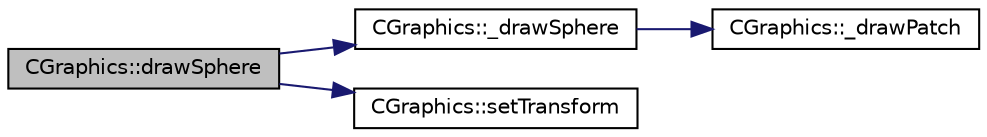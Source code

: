 digraph "CGraphics::drawSphere"
{
 // INTERACTIVE_SVG=YES
  edge [fontname="Helvetica",fontsize="10",labelfontname="Helvetica",labelfontsize="10"];
  node [fontname="Helvetica",fontsize="10",shape=record];
  rankdir="LR";
  Node1 [label="CGraphics::drawSphere",height=0.2,width=0.4,color="black", fillcolor="grey75", style="filled", fontcolor="black"];
  Node1 -> Node2 [color="midnightblue",fontsize="10",style="solid",fontname="Helvetica"];
  Node2 [label="CGraphics::_drawSphere",height=0.2,width=0.4,color="black", fillcolor="white", style="filled",URL="$dc/d90/class_c_graphics.html#adc20f86b40f6dd10fab6f100497137f7"];
  Node2 -> Node3 [color="midnightblue",fontsize="10",style="solid",fontname="Helvetica"];
  Node3 [label="CGraphics::_drawPatch",height=0.2,width=0.4,color="black", fillcolor="white", style="filled",URL="$dc/d90/class_c_graphics.html#a0a532bbebddebfe65bfcde2882270518"];
  Node1 -> Node4 [color="midnightblue",fontsize="10",style="solid",fontname="Helvetica"];
  Node4 [label="CGraphics::setTransform",height=0.2,width=0.4,color="black", fillcolor="white", style="filled",URL="$dc/d90/class_c_graphics.html#a4e58098242bc6fa87afa6ac6bd4e873f"];
}
